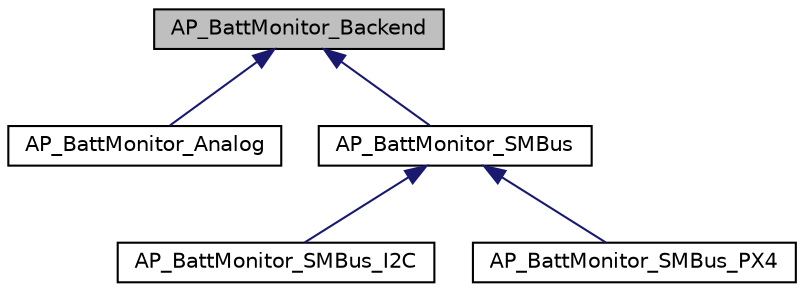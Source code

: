 digraph "AP_BattMonitor_Backend"
{
 // INTERACTIVE_SVG=YES
  edge [fontname="Helvetica",fontsize="10",labelfontname="Helvetica",labelfontsize="10"];
  node [fontname="Helvetica",fontsize="10",shape=record];
  Node1 [label="AP_BattMonitor_Backend",height=0.2,width=0.4,color="black", fillcolor="grey75", style="filled" fontcolor="black"];
  Node1 -> Node2 [dir="back",color="midnightblue",fontsize="10",style="solid",fontname="Helvetica"];
  Node2 [label="AP_BattMonitor_Analog",height=0.2,width=0.4,color="black", fillcolor="white", style="filled",URL="$classAP__BattMonitor__Analog.html"];
  Node1 -> Node3 [dir="back",color="midnightblue",fontsize="10",style="solid",fontname="Helvetica"];
  Node3 [label="AP_BattMonitor_SMBus",height=0.2,width=0.4,color="black", fillcolor="white", style="filled",URL="$classAP__BattMonitor__SMBus.html"];
  Node3 -> Node4 [dir="back",color="midnightblue",fontsize="10",style="solid",fontname="Helvetica"];
  Node4 [label="AP_BattMonitor_SMBus_I2C",height=0.2,width=0.4,color="black", fillcolor="white", style="filled",URL="$classAP__BattMonitor__SMBus__I2C.html",tooltip="-*- tab-width: 4; Mode: C++; c-basic-offset: 4; indent-tabs-mode: nil -*- "];
  Node3 -> Node5 [dir="back",color="midnightblue",fontsize="10",style="solid",fontname="Helvetica"];
  Node5 [label="AP_BattMonitor_SMBus_PX4",height=0.2,width=0.4,color="black", fillcolor="white", style="filled",URL="$classAP__BattMonitor__SMBus__PX4.html"];
}
